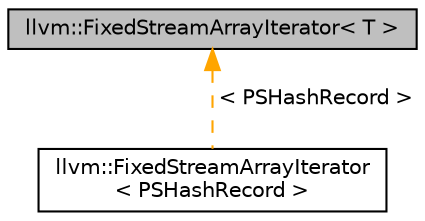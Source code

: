 digraph "llvm::FixedStreamArrayIterator&lt; T &gt;"
{
 // LATEX_PDF_SIZE
  bgcolor="transparent";
  edge [fontname="Helvetica",fontsize="10",labelfontname="Helvetica",labelfontsize="10"];
  node [fontname="Helvetica",fontsize="10",shape=record];
  Node1 [label="llvm::FixedStreamArrayIterator\< T \>",height=0.2,width=0.4,color="black", fillcolor="grey75", style="filled", fontcolor="black",tooltip=" "];
  Node1 -> Node2 [dir="back",color="orange",fontsize="10",style="dashed",label=" \< PSHashRecord \>" ,fontname="Helvetica"];
  Node2 [label="llvm::FixedStreamArrayIterator\l\< PSHashRecord \>",height=0.2,width=0.4,color="black",URL="$classllvm_1_1FixedStreamArrayIterator.html",tooltip=" "];
}
